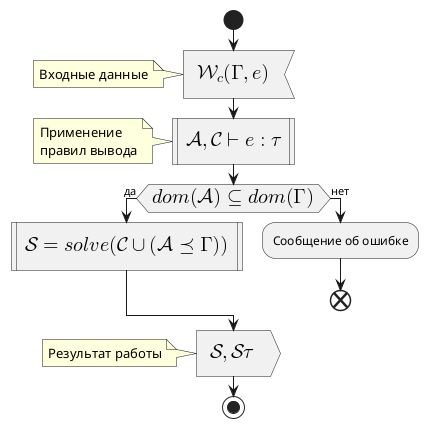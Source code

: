 @startuml
'https://plantuml.com/activity-diagram-beta

start

:<latex>$\mathcal{W}_c(\Gamma, e)$</latex><
note
Входные данные
end note

:<latex>$\mathcal{A}, \mathcal{C} \vdash e: \tau$</latex>|
note
Применение
правил вывода
end note

if (<latex>$dom(\mathcal{A}) \subseteq dom(\Gamma)$</latex>) is (да) then
  :<latex>$\mathcal{S} = solve(\mathcal{C} \cup (\mathcal{A} \preceq \Gamma))$</latex>|
else (нет)
  :Сообщение об ошибке;
  end
endif

:<latex>$\mathcal{S}, \mathcal{S}\tau$</latex> >
note
Результат работы
end note

stop

@enduml
